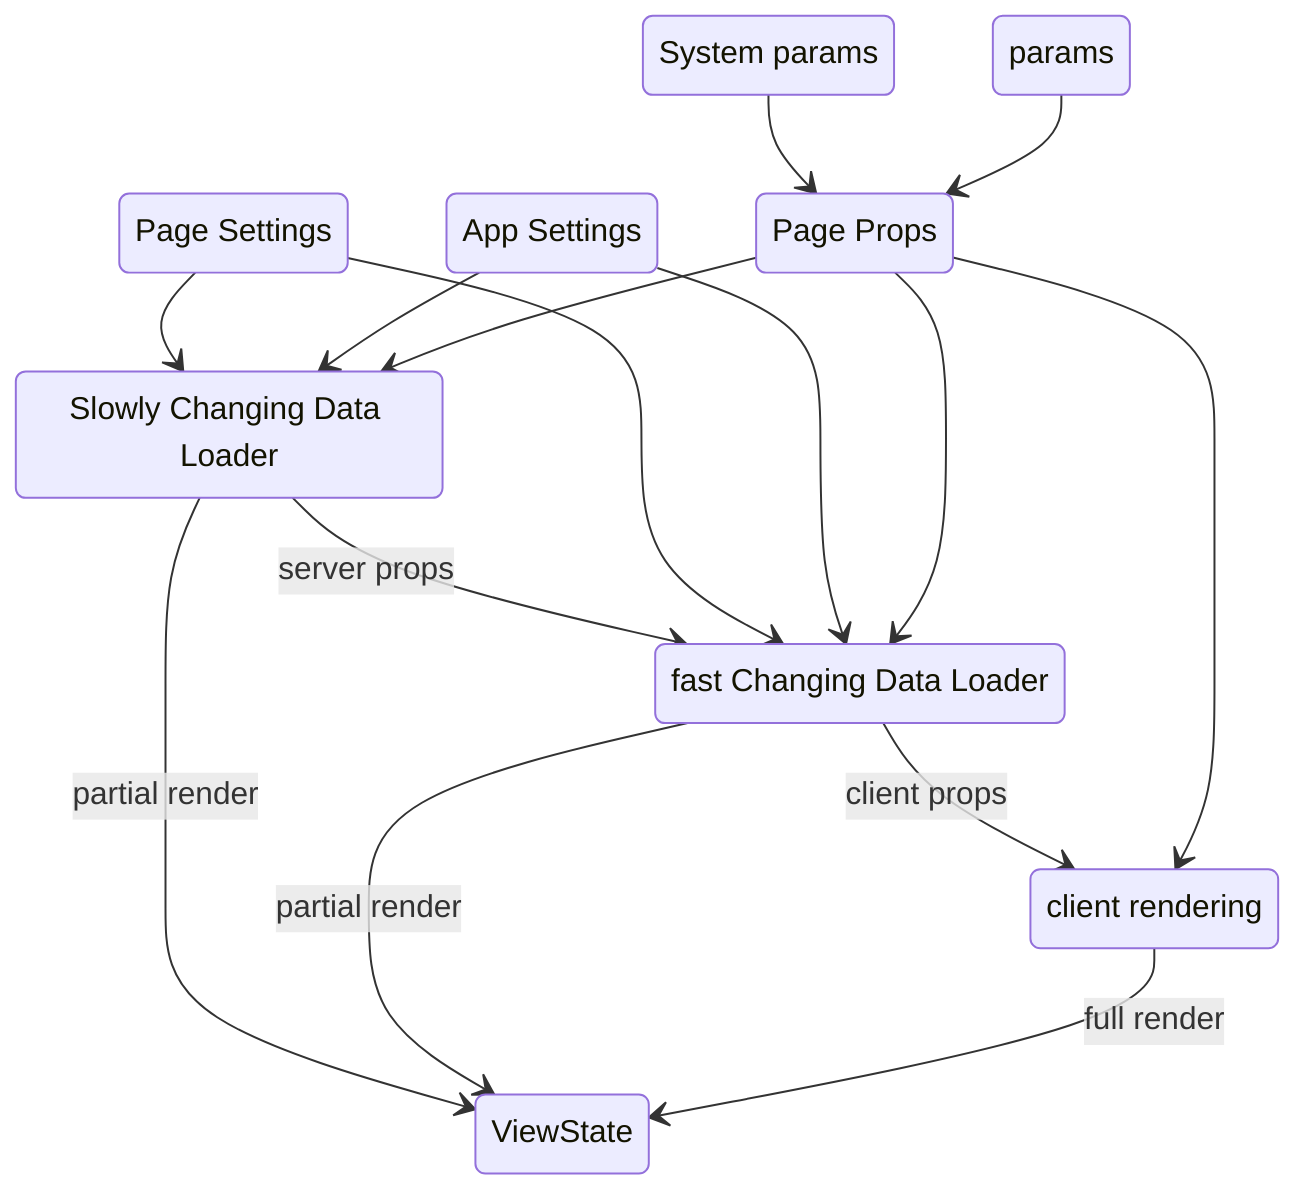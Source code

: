 stateDiagram-v2
    sysParams: System params
    params
    pageProps: Page Props
    pageSettings: Page Settings
    appSettings: App Settings
    slowly: Slowly Changing Data Loader
    fast: fast Changing Data Loader
    client: client rendering
    vs: ViewState

    sysParams --> pageProps
    params --> pageProps
    pageSettings --> slowly
    appSettings --> slowly
    pageProps --> slowly

    slowly --> fast : server props
    slowly --> vs : partial render
    pageSettings --> fast
    appSettings --> fast
    pageProps --> fast

    fast --> client: client props
    fast --> vs : partial render
    pageProps --> client

    client --> vs : full render